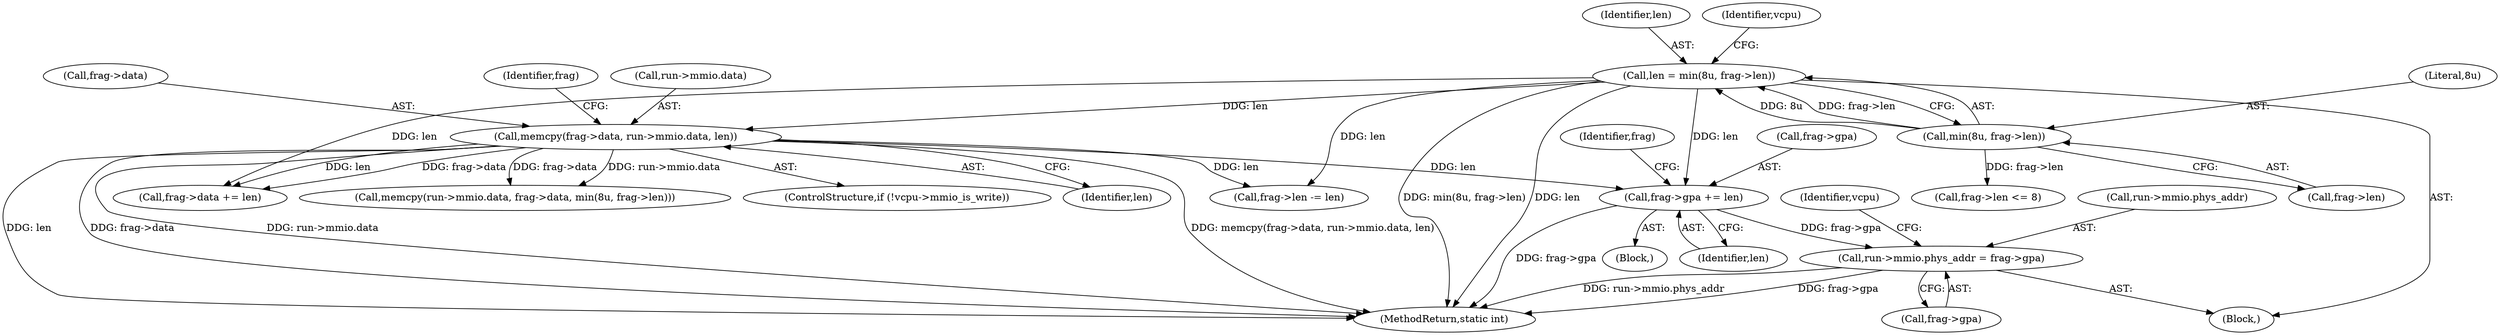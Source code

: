 digraph "0_linux_a08d3b3b99efd509133946056531cdf8f3a0c09b@pointer" {
"1000215" [label="(Call,run->mmio.phys_addr = frag->gpa)"];
"1000172" [label="(Call,frag->gpa += len)"];
"1000142" [label="(Call,memcpy(frag->data, run->mmio.data, len))"];
"1000130" [label="(Call,len = min(8u, frag->len))"];
"1000132" [label="(Call,min(8u, frag->len))"];
"1000142" [label="(Call,memcpy(frag->data, run->mmio.data, len))"];
"1000130" [label="(Call,len = min(8u, frag->len))"];
"1000271" [label="(MethodReturn,static int)"];
"1000216" [label="(Call,run->mmio.phys_addr)"];
"1000106" [label="(Block,)"];
"1000172" [label="(Call,frag->gpa += len)"];
"1000132" [label="(Call,min(8u, frag->len))"];
"1000167" [label="(Call,frag->data += len)"];
"1000143" [label="(Call,frag->data)"];
"1000134" [label="(Call,frag->len)"];
"1000155" [label="(Identifier,frag)"];
"1000173" [label="(Call,frag->gpa)"];
"1000226" [label="(Identifier,vcpu)"];
"1000176" [label="(Identifier,len)"];
"1000215" [label="(Call,run->mmio.phys_addr = frag->gpa)"];
"1000166" [label="(Block,)"];
"1000133" [label="(Literal,8u)"];
"1000228" [label="(Call,memcpy(run->mmio.data, frag->data, min(8u, frag->len)))"];
"1000177" [label="(Call,frag->len -= len)"];
"1000131" [label="(Identifier,len)"];
"1000179" [label="(Identifier,frag)"];
"1000137" [label="(ControlStructure,if (!vcpu->mmio_is_write))"];
"1000146" [label="(Call,run->mmio.data)"];
"1000140" [label="(Identifier,vcpu)"];
"1000153" [label="(Call,frag->len <= 8)"];
"1000221" [label="(Call,frag->gpa)"];
"1000151" [label="(Identifier,len)"];
"1000215" -> "1000106"  [label="AST: "];
"1000215" -> "1000221"  [label="CFG: "];
"1000216" -> "1000215"  [label="AST: "];
"1000221" -> "1000215"  [label="AST: "];
"1000226" -> "1000215"  [label="CFG: "];
"1000215" -> "1000271"  [label="DDG: frag->gpa"];
"1000215" -> "1000271"  [label="DDG: run->mmio.phys_addr"];
"1000172" -> "1000215"  [label="DDG: frag->gpa"];
"1000172" -> "1000166"  [label="AST: "];
"1000172" -> "1000176"  [label="CFG: "];
"1000173" -> "1000172"  [label="AST: "];
"1000176" -> "1000172"  [label="AST: "];
"1000179" -> "1000172"  [label="CFG: "];
"1000172" -> "1000271"  [label="DDG: frag->gpa"];
"1000142" -> "1000172"  [label="DDG: len"];
"1000130" -> "1000172"  [label="DDG: len"];
"1000142" -> "1000137"  [label="AST: "];
"1000142" -> "1000151"  [label="CFG: "];
"1000143" -> "1000142"  [label="AST: "];
"1000146" -> "1000142"  [label="AST: "];
"1000151" -> "1000142"  [label="AST: "];
"1000155" -> "1000142"  [label="CFG: "];
"1000142" -> "1000271"  [label="DDG: run->mmio.data"];
"1000142" -> "1000271"  [label="DDG: memcpy(frag->data, run->mmio.data, len)"];
"1000142" -> "1000271"  [label="DDG: len"];
"1000142" -> "1000271"  [label="DDG: frag->data"];
"1000130" -> "1000142"  [label="DDG: len"];
"1000142" -> "1000167"  [label="DDG: len"];
"1000142" -> "1000167"  [label="DDG: frag->data"];
"1000142" -> "1000177"  [label="DDG: len"];
"1000142" -> "1000228"  [label="DDG: run->mmio.data"];
"1000142" -> "1000228"  [label="DDG: frag->data"];
"1000130" -> "1000106"  [label="AST: "];
"1000130" -> "1000132"  [label="CFG: "];
"1000131" -> "1000130"  [label="AST: "];
"1000132" -> "1000130"  [label="AST: "];
"1000140" -> "1000130"  [label="CFG: "];
"1000130" -> "1000271"  [label="DDG: min(8u, frag->len)"];
"1000130" -> "1000271"  [label="DDG: len"];
"1000132" -> "1000130"  [label="DDG: 8u"];
"1000132" -> "1000130"  [label="DDG: frag->len"];
"1000130" -> "1000167"  [label="DDG: len"];
"1000130" -> "1000177"  [label="DDG: len"];
"1000132" -> "1000134"  [label="CFG: "];
"1000133" -> "1000132"  [label="AST: "];
"1000134" -> "1000132"  [label="AST: "];
"1000132" -> "1000153"  [label="DDG: frag->len"];
}

